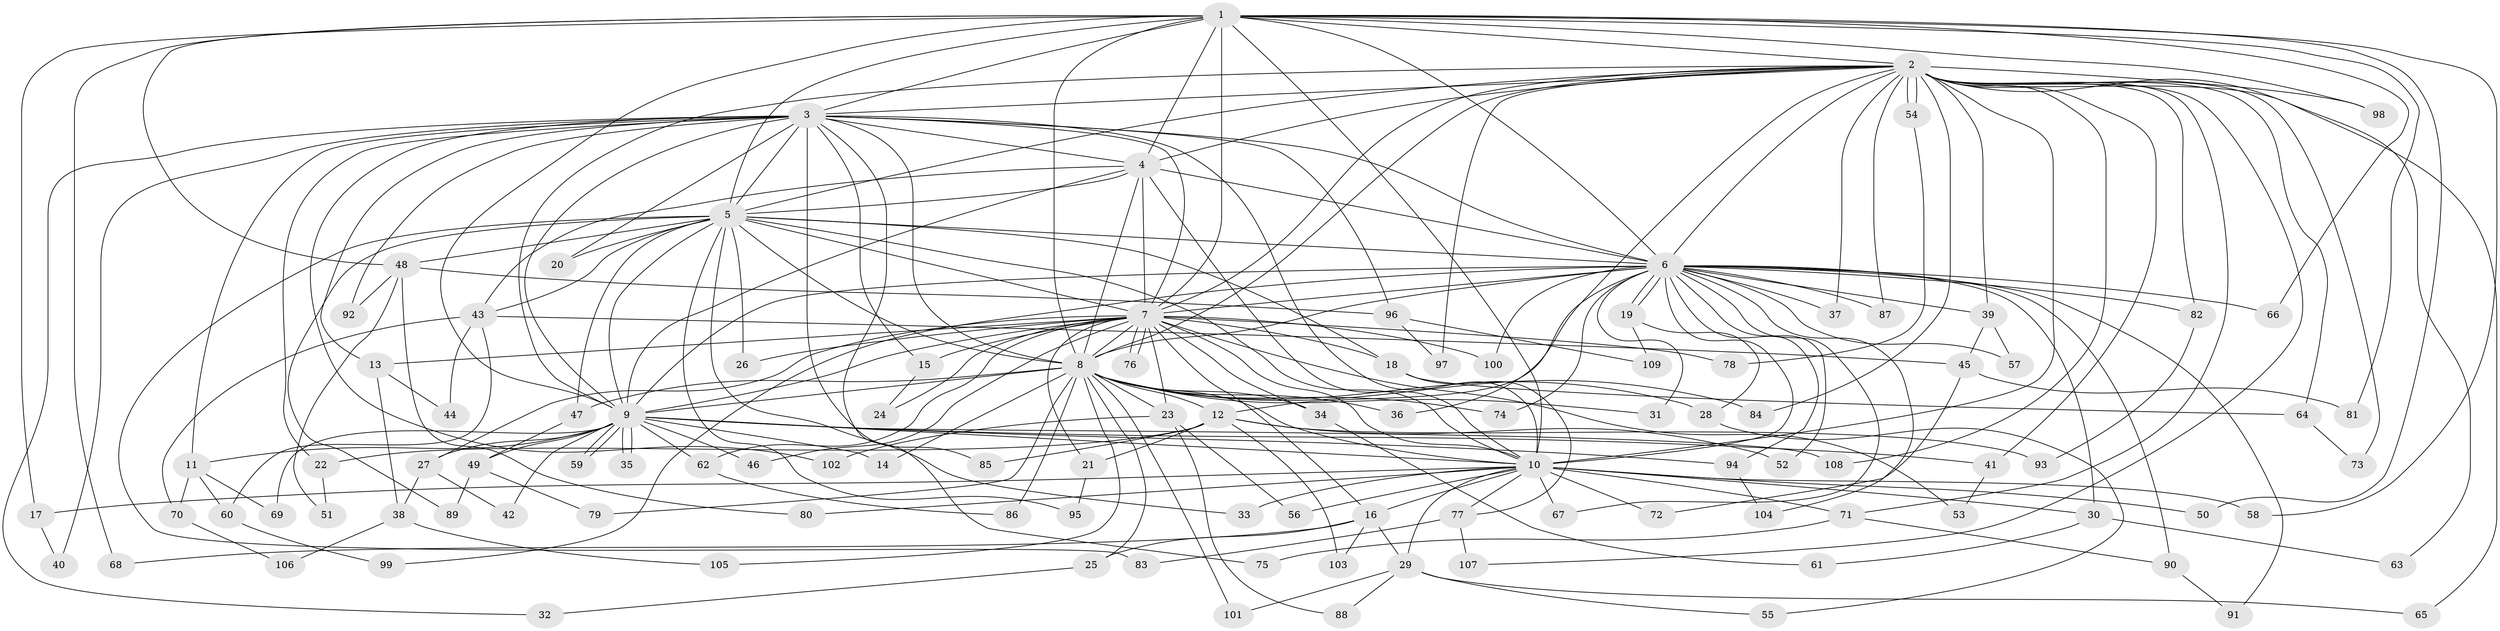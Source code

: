 // Generated by graph-tools (version 1.1) at 2025/11/02/27/25 16:11:08]
// undirected, 109 vertices, 243 edges
graph export_dot {
graph [start="1"]
  node [color=gray90,style=filled];
  1;
  2;
  3;
  4;
  5;
  6;
  7;
  8;
  9;
  10;
  11;
  12;
  13;
  14;
  15;
  16;
  17;
  18;
  19;
  20;
  21;
  22;
  23;
  24;
  25;
  26;
  27;
  28;
  29;
  30;
  31;
  32;
  33;
  34;
  35;
  36;
  37;
  38;
  39;
  40;
  41;
  42;
  43;
  44;
  45;
  46;
  47;
  48;
  49;
  50;
  51;
  52;
  53;
  54;
  55;
  56;
  57;
  58;
  59;
  60;
  61;
  62;
  63;
  64;
  65;
  66;
  67;
  68;
  69;
  70;
  71;
  72;
  73;
  74;
  75;
  76;
  77;
  78;
  79;
  80;
  81;
  82;
  83;
  84;
  85;
  86;
  87;
  88;
  89;
  90;
  91;
  92;
  93;
  94;
  95;
  96;
  97;
  98;
  99;
  100;
  101;
  102;
  103;
  104;
  105;
  106;
  107;
  108;
  109;
  1 -- 2;
  1 -- 3;
  1 -- 4;
  1 -- 5;
  1 -- 6;
  1 -- 7;
  1 -- 8;
  1 -- 9;
  1 -- 10;
  1 -- 17;
  1 -- 48;
  1 -- 50;
  1 -- 58;
  1 -- 66;
  1 -- 68;
  1 -- 81;
  1 -- 98;
  2 -- 3;
  2 -- 4;
  2 -- 5;
  2 -- 6;
  2 -- 7;
  2 -- 8;
  2 -- 9;
  2 -- 10;
  2 -- 36;
  2 -- 37;
  2 -- 39;
  2 -- 41;
  2 -- 54;
  2 -- 54;
  2 -- 63;
  2 -- 64;
  2 -- 65;
  2 -- 71;
  2 -- 73;
  2 -- 82;
  2 -- 84;
  2 -- 87;
  2 -- 97;
  2 -- 98;
  2 -- 107;
  2 -- 108;
  3 -- 4;
  3 -- 5;
  3 -- 6;
  3 -- 7;
  3 -- 8;
  3 -- 9;
  3 -- 10;
  3 -- 11;
  3 -- 13;
  3 -- 15;
  3 -- 20;
  3 -- 22;
  3 -- 32;
  3 -- 40;
  3 -- 75;
  3 -- 85;
  3 -- 92;
  3 -- 96;
  3 -- 102;
  4 -- 5;
  4 -- 6;
  4 -- 7;
  4 -- 8;
  4 -- 9;
  4 -- 10;
  4 -- 43;
  5 -- 6;
  5 -- 7;
  5 -- 8;
  5 -- 9;
  5 -- 10;
  5 -- 18;
  5 -- 20;
  5 -- 26;
  5 -- 33;
  5 -- 43;
  5 -- 47;
  5 -- 48;
  5 -- 83;
  5 -- 89;
  5 -- 95;
  6 -- 7;
  6 -- 8;
  6 -- 9;
  6 -- 10;
  6 -- 12;
  6 -- 19;
  6 -- 19;
  6 -- 30;
  6 -- 31;
  6 -- 37;
  6 -- 39;
  6 -- 52;
  6 -- 57;
  6 -- 66;
  6 -- 67;
  6 -- 74;
  6 -- 82;
  6 -- 87;
  6 -- 90;
  6 -- 91;
  6 -- 94;
  6 -- 99;
  6 -- 100;
  6 -- 104;
  7 -- 8;
  7 -- 9;
  7 -- 10;
  7 -- 13;
  7 -- 15;
  7 -- 16;
  7 -- 18;
  7 -- 21;
  7 -- 23;
  7 -- 24;
  7 -- 26;
  7 -- 27;
  7 -- 34;
  7 -- 46;
  7 -- 53;
  7 -- 62;
  7 -- 76;
  7 -- 76;
  7 -- 78;
  7 -- 100;
  8 -- 9;
  8 -- 10;
  8 -- 12;
  8 -- 14;
  8 -- 23;
  8 -- 25;
  8 -- 28;
  8 -- 31;
  8 -- 34;
  8 -- 36;
  8 -- 47;
  8 -- 74;
  8 -- 79;
  8 -- 84;
  8 -- 86;
  8 -- 101;
  8 -- 105;
  9 -- 10;
  9 -- 11;
  9 -- 14;
  9 -- 27;
  9 -- 35;
  9 -- 35;
  9 -- 41;
  9 -- 42;
  9 -- 46;
  9 -- 49;
  9 -- 59;
  9 -- 59;
  9 -- 62;
  9 -- 69;
  9 -- 94;
  9 -- 108;
  10 -- 16;
  10 -- 17;
  10 -- 29;
  10 -- 30;
  10 -- 33;
  10 -- 50;
  10 -- 56;
  10 -- 58;
  10 -- 67;
  10 -- 71;
  10 -- 72;
  10 -- 77;
  10 -- 80;
  11 -- 60;
  11 -- 69;
  11 -- 70;
  12 -- 21;
  12 -- 22;
  12 -- 52;
  12 -- 85;
  12 -- 93;
  12 -- 103;
  13 -- 38;
  13 -- 44;
  15 -- 24;
  16 -- 25;
  16 -- 29;
  16 -- 68;
  16 -- 103;
  17 -- 40;
  18 -- 64;
  18 -- 77;
  19 -- 28;
  19 -- 109;
  21 -- 95;
  22 -- 51;
  23 -- 56;
  23 -- 88;
  23 -- 102;
  25 -- 32;
  27 -- 38;
  27 -- 42;
  28 -- 55;
  29 -- 55;
  29 -- 65;
  29 -- 88;
  29 -- 101;
  30 -- 61;
  30 -- 63;
  34 -- 61;
  38 -- 105;
  38 -- 106;
  39 -- 45;
  39 -- 57;
  41 -- 53;
  43 -- 44;
  43 -- 45;
  43 -- 60;
  43 -- 70;
  45 -- 72;
  45 -- 81;
  47 -- 49;
  48 -- 51;
  48 -- 80;
  48 -- 92;
  48 -- 96;
  49 -- 79;
  49 -- 89;
  54 -- 78;
  60 -- 99;
  62 -- 86;
  64 -- 73;
  70 -- 106;
  71 -- 75;
  71 -- 90;
  77 -- 83;
  77 -- 107;
  82 -- 93;
  90 -- 91;
  94 -- 104;
  96 -- 97;
  96 -- 109;
}
